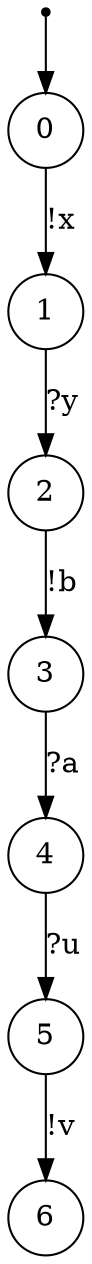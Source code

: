 digraph {
 node [shape=point] ENTRY
 node [shape=circle]
 ENTRY -> 0
0 -> 1 [label="!x"]
1 -> 2 [label="?y"]
2 -> 3 [label="!b"]
3 -> 4 [label="?a"]
4 -> 5 [label="?u"]
5 -> 6 [label="!v"]
}